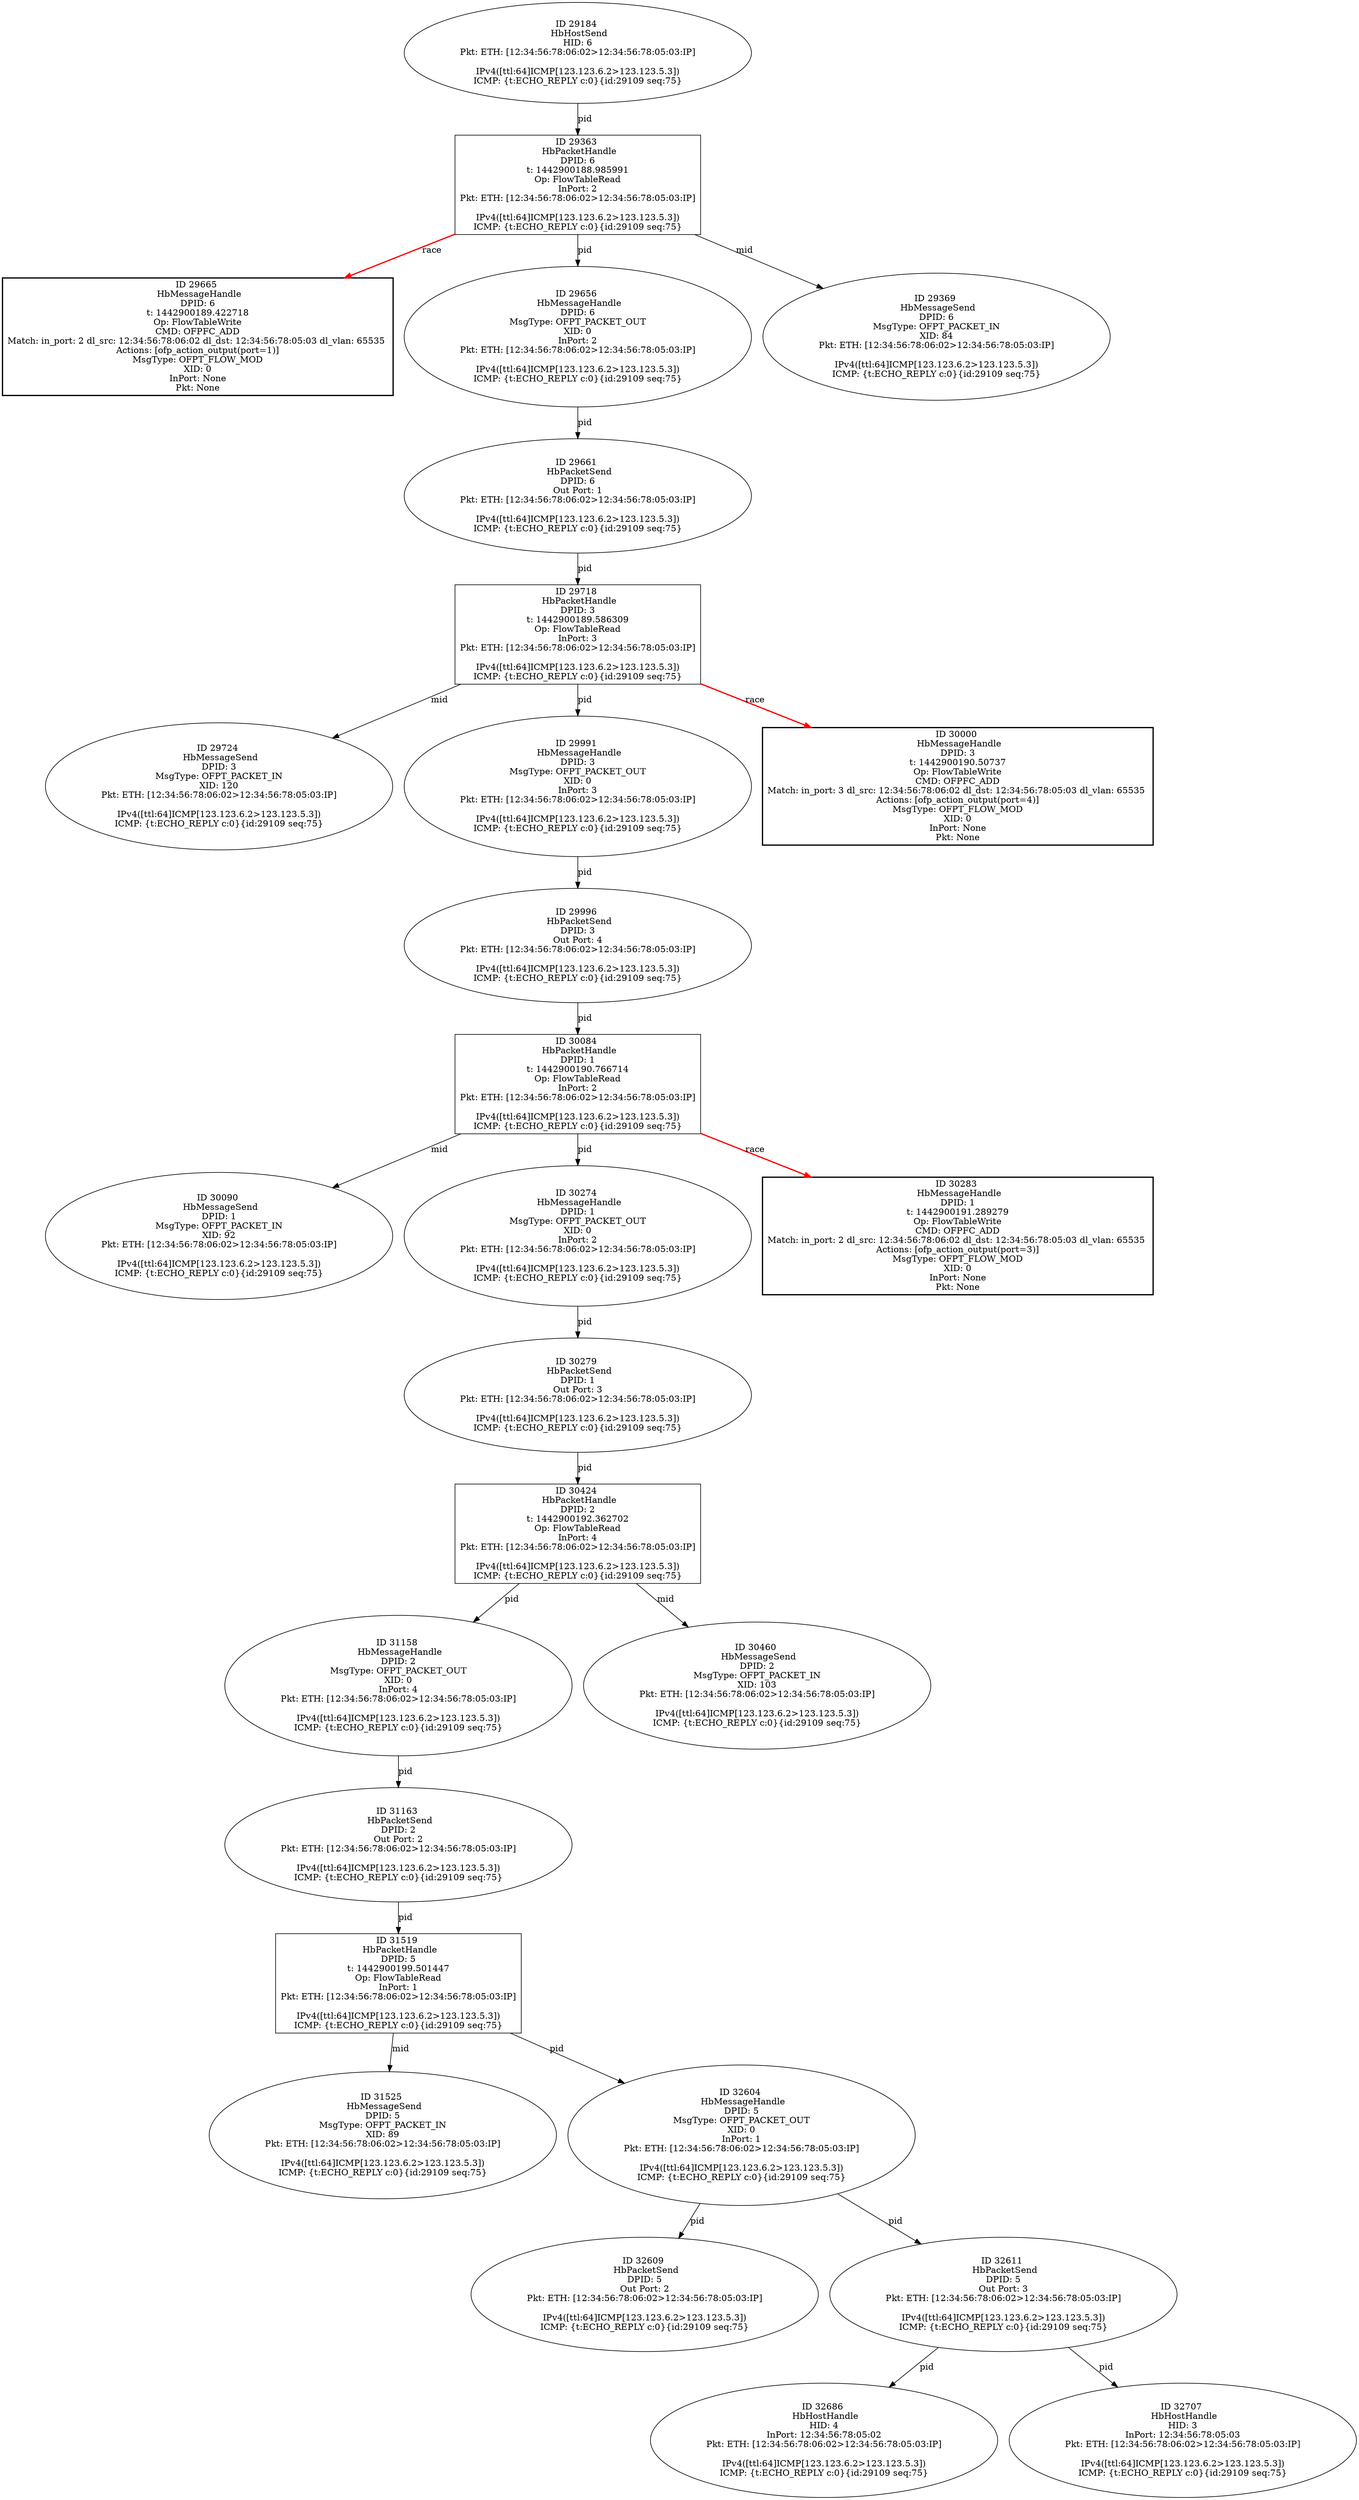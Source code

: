 strict digraph G {
29184 [shape=oval, event=<hb_events.HbHostSend object at 0x10dee8b10>, label="ID 29184 
 HbHostSend
HID: 6
Pkt: ETH: [12:34:56:78:06:02>12:34:56:78:05:03:IP]

IPv4([ttl:64]ICMP[123.123.6.2>123.123.5.3])
ICMP: {t:ECHO_REPLY c:0}{id:29109 seq:75}"];
29665 [shape=box, style=bold, event=<hb_events.HbMessageHandle object at 0x10e0fbbd0>, label="ID 29665 
 HbMessageHandle
DPID: 6
t: 1442900189.422718
Op: FlowTableWrite
CMD: OFPFC_ADD
Match: in_port: 2 dl_src: 12:34:56:78:06:02 dl_dst: 12:34:56:78:05:03 dl_vlan: 65535 
Actions: [ofp_action_output(port=1)]
MsgType: OFPT_FLOW_MOD
XID: 0
InPort: None
Pkt: None"];
30084 [shape=box, event=<hb_events.HbPacketHandle object at 0x10e2f3250>, label="ID 30084 
 HbPacketHandle
DPID: 1
t: 1442900190.766714
Op: FlowTableRead
InPort: 2
Pkt: ETH: [12:34:56:78:06:02>12:34:56:78:05:03:IP]

IPv4([ttl:64]ICMP[123.123.6.2>123.123.5.3])
ICMP: {t:ECHO_REPLY c:0}{id:29109 seq:75}"];
30090 [shape=oval, event=<hb_events.HbMessageSend object at 0x10e301710>, label="ID 30090 
 HbMessageSend
DPID: 1
MsgType: OFPT_PACKET_IN
XID: 92
Pkt: ETH: [12:34:56:78:06:02>12:34:56:78:05:03:IP]

IPv4([ttl:64]ICMP[123.123.6.2>123.123.5.3])
ICMP: {t:ECHO_REPLY c:0}{id:29109 seq:75}"];
29656 [shape=oval, event=<hb_events.HbMessageHandle object at 0x10e0c6110>, label="ID 29656 
 HbMessageHandle
DPID: 6
MsgType: OFPT_PACKET_OUT
XID: 0
InPort: 2
Pkt: ETH: [12:34:56:78:06:02>12:34:56:78:05:03:IP]

IPv4([ttl:64]ICMP[123.123.6.2>123.123.5.3])
ICMP: {t:ECHO_REPLY c:0}{id:29109 seq:75}"];
29718 [shape=box, event=<hb_events.HbPacketHandle object at 0x10e11b350>, label="ID 29718 
 HbPacketHandle
DPID: 3
t: 1442900189.586309
Op: FlowTableRead
InPort: 3
Pkt: ETH: [12:34:56:78:06:02>12:34:56:78:05:03:IP]

IPv4([ttl:64]ICMP[123.123.6.2>123.123.5.3])
ICMP: {t:ECHO_REPLY c:0}{id:29109 seq:75}"];
29724 [shape=oval, event=<hb_events.HbMessageSend object at 0x10e11ba90>, label="ID 29724 
 HbMessageSend
DPID: 3
MsgType: OFPT_PACKET_IN
XID: 120
Pkt: ETH: [12:34:56:78:06:02>12:34:56:78:05:03:IP]

IPv4([ttl:64]ICMP[123.123.6.2>123.123.5.3])
ICMP: {t:ECHO_REPLY c:0}{id:29109 seq:75}"];
31519 [shape=box, event=<hb_events.HbPacketHandle object at 0x10e9816d0>, label="ID 31519 
 HbPacketHandle
DPID: 5
t: 1442900199.501447
Op: FlowTableRead
InPort: 1
Pkt: ETH: [12:34:56:78:06:02>12:34:56:78:05:03:IP]

IPv4([ttl:64]ICMP[123.123.6.2>123.123.5.3])
ICMP: {t:ECHO_REPLY c:0}{id:29109 seq:75}"];
31525 [shape=oval, event=<hb_events.HbMessageSend object at 0x10e981e90>, label="ID 31525 
 HbMessageSend
DPID: 5
MsgType: OFPT_PACKET_IN
XID: 89
Pkt: ETH: [12:34:56:78:06:02>12:34:56:78:05:03:IP]

IPv4([ttl:64]ICMP[123.123.6.2>123.123.5.3])
ICMP: {t:ECHO_REPLY c:0}{id:29109 seq:75}"];
29991 [shape=oval, event=<hb_events.HbMessageHandle object at 0x10e245390>, label="ID 29991 
 HbMessageHandle
DPID: 3
MsgType: OFPT_PACKET_OUT
XID: 0
InPort: 3
Pkt: ETH: [12:34:56:78:06:02>12:34:56:78:05:03:IP]

IPv4([ttl:64]ICMP[123.123.6.2>123.123.5.3])
ICMP: {t:ECHO_REPLY c:0}{id:29109 seq:75}"];
29996 [shape=oval, event=<hb_events.HbPacketSend object at 0x10e25eb10>, label="ID 29996 
 HbPacketSend
DPID: 3
Out Port: 4
Pkt: ETH: [12:34:56:78:06:02>12:34:56:78:05:03:IP]

IPv4([ttl:64]ICMP[123.123.6.2>123.123.5.3])
ICMP: {t:ECHO_REPLY c:0}{id:29109 seq:75}"];
32686 [shape=oval, event=<hb_events.HbHostHandle object at 0x10eb7ef50>, label="ID 32686 
 HbHostHandle
HID: 4
InPort: 12:34:56:78:05:02
Pkt: ETH: [12:34:56:78:06:02>12:34:56:78:05:03:IP]

IPv4([ttl:64]ICMP[123.123.6.2>123.123.5.3])
ICMP: {t:ECHO_REPLY c:0}{id:29109 seq:75}"];
30000 [shape=box, style=bold, event=<hb_events.HbMessageHandle object at 0x10e26b7d0>, label="ID 30000 
 HbMessageHandle
DPID: 3
t: 1442900190.50737
Op: FlowTableWrite
CMD: OFPFC_ADD
Match: in_port: 3 dl_src: 12:34:56:78:06:02 dl_dst: 12:34:56:78:05:03 dl_vlan: 65535 
Actions: [ofp_action_output(port=4)]
MsgType: OFPT_FLOW_MOD
XID: 0
InPort: None
Pkt: None"];
29363 [shape=box, event=<hb_events.HbPacketHandle object at 0x10dfb9d90>, label="ID 29363 
 HbPacketHandle
DPID: 6
t: 1442900188.985991
Op: FlowTableRead
InPort: 2
Pkt: ETH: [12:34:56:78:06:02>12:34:56:78:05:03:IP]

IPv4([ttl:64]ICMP[123.123.6.2>123.123.5.3])
ICMP: {t:ECHO_REPLY c:0}{id:29109 seq:75}"];
31158 [shape=oval, event=<hb_events.HbMessageHandle object at 0x10e8b2810>, label="ID 31158 
 HbMessageHandle
DPID: 2
MsgType: OFPT_PACKET_OUT
XID: 0
InPort: 4
Pkt: ETH: [12:34:56:78:06:02>12:34:56:78:05:03:IP]

IPv4([ttl:64]ICMP[123.123.6.2>123.123.5.3])
ICMP: {t:ECHO_REPLY c:0}{id:29109 seq:75}"];
29369 [shape=oval, event=<hb_events.HbMessageSend object at 0x10dfc5c90>, label="ID 29369 
 HbMessageSend
DPID: 6
MsgType: OFPT_PACKET_IN
XID: 84
Pkt: ETH: [12:34:56:78:06:02>12:34:56:78:05:03:IP]

IPv4([ttl:64]ICMP[123.123.6.2>123.123.5.3])
ICMP: {t:ECHO_REPLY c:0}{id:29109 seq:75}"];
31163 [shape=oval, event=<hb_events.HbPacketSend object at 0x10e8b9110>, label="ID 31163 
 HbPacketSend
DPID: 2
Out Port: 2
Pkt: ETH: [12:34:56:78:06:02>12:34:56:78:05:03:IP]

IPv4([ttl:64]ICMP[123.123.6.2>123.123.5.3])
ICMP: {t:ECHO_REPLY c:0}{id:29109 seq:75}"];
30274 [shape=oval, event=<hb_events.HbMessageHandle object at 0x10e3f66d0>, label="ID 30274 
 HbMessageHandle
DPID: 1
MsgType: OFPT_PACKET_OUT
XID: 0
InPort: 2
Pkt: ETH: [12:34:56:78:06:02>12:34:56:78:05:03:IP]

IPv4([ttl:64]ICMP[123.123.6.2>123.123.5.3])
ICMP: {t:ECHO_REPLY c:0}{id:29109 seq:75}"];
32707 [shape=oval, event=<hb_events.HbHostHandle object at 0x10eb86b90>, label="ID 32707 
 HbHostHandle
HID: 3
InPort: 12:34:56:78:05:03
Pkt: ETH: [12:34:56:78:06:02>12:34:56:78:05:03:IP]

IPv4([ttl:64]ICMP[123.123.6.2>123.123.5.3])
ICMP: {t:ECHO_REPLY c:0}{id:29109 seq:75}"];
30279 [shape=oval, event=<hb_events.HbPacketSend object at 0x10e404a90>, label="ID 30279 
 HbPacketSend
DPID: 1
Out Port: 3
Pkt: ETH: [12:34:56:78:06:02>12:34:56:78:05:03:IP]

IPv4([ttl:64]ICMP[123.123.6.2>123.123.5.3])
ICMP: {t:ECHO_REPLY c:0}{id:29109 seq:75}"];
30283 [shape=box, style=bold, event=<hb_events.HbMessageHandle object at 0x10e411890>, label="ID 30283 
 HbMessageHandle
DPID: 1
t: 1442900191.289279
Op: FlowTableWrite
CMD: OFPFC_ADD
Match: in_port: 2 dl_src: 12:34:56:78:06:02 dl_dst: 12:34:56:78:05:03 dl_vlan: 65535 
Actions: [ofp_action_output(port=3)]
MsgType: OFPT_FLOW_MOD
XID: 0
InPort: None
Pkt: None"];
30424 [shape=box, event=<hb_events.HbPacketHandle object at 0x10e4d2e50>, label="ID 30424 
 HbPacketHandle
DPID: 2
t: 1442900192.362702
Op: FlowTableRead
InPort: 4
Pkt: ETH: [12:34:56:78:06:02>12:34:56:78:05:03:IP]

IPv4([ttl:64]ICMP[123.123.6.2>123.123.5.3])
ICMP: {t:ECHO_REPLY c:0}{id:29109 seq:75}"];
32604 [shape=oval, event=<hb_events.HbMessageHandle object at 0x10eb6cb50>, label="ID 32604 
 HbMessageHandle
DPID: 5
MsgType: OFPT_PACKET_OUT
XID: 0
InPort: 1
Pkt: ETH: [12:34:56:78:06:02>12:34:56:78:05:03:IP]

IPv4([ttl:64]ICMP[123.123.6.2>123.123.5.3])
ICMP: {t:ECHO_REPLY c:0}{id:29109 seq:75}"];
29661 [shape=oval, event=<hb_events.HbPacketSend object at 0x10e0c6a50>, label="ID 29661 
 HbPacketSend
DPID: 6
Out Port: 1
Pkt: ETH: [12:34:56:78:06:02>12:34:56:78:05:03:IP]

IPv4([ttl:64]ICMP[123.123.6.2>123.123.5.3])
ICMP: {t:ECHO_REPLY c:0}{id:29109 seq:75}"];
32609 [shape=oval, event=<hb_events.HbPacketSend object at 0x10eb73090>, label="ID 32609 
 HbPacketSend
DPID: 5
Out Port: 2
Pkt: ETH: [12:34:56:78:06:02>12:34:56:78:05:03:IP]

IPv4([ttl:64]ICMP[123.123.6.2>123.123.5.3])
ICMP: {t:ECHO_REPLY c:0}{id:29109 seq:75}"];
32611 [shape=oval, event=<hb_events.HbPacketSend object at 0x10eb732d0>, label="ID 32611 
 HbPacketSend
DPID: 5
Out Port: 3
Pkt: ETH: [12:34:56:78:06:02>12:34:56:78:05:03:IP]

IPv4([ttl:64]ICMP[123.123.6.2>123.123.5.3])
ICMP: {t:ECHO_REPLY c:0}{id:29109 seq:75}"];
30460 [shape=oval, event=<hb_events.HbMessageSend object at 0x10e4d8290>, label="ID 30460 
 HbMessageSend
DPID: 2
MsgType: OFPT_PACKET_IN
XID: 103
Pkt: ETH: [12:34:56:78:06:02>12:34:56:78:05:03:IP]

IPv4([ttl:64]ICMP[123.123.6.2>123.123.5.3])
ICMP: {t:ECHO_REPLY c:0}{id:29109 seq:75}"];
29184 -> 29363  [rel=pid, label=pid];
30084 -> 30090  [rel=mid, label=mid];
30084 -> 30283  [harmful=True, color=red, style=bold, rel=race, label=race];
30084 -> 30274  [rel=pid, label=pid];
29656 -> 29661  [rel=pid, label=pid];
29718 -> 30000  [harmful=True, color=red, style=bold, rel=race, label=race];
29718 -> 29724  [rel=mid, label=mid];
29718 -> 29991  [rel=pid, label=pid];
31519 -> 32604  [rel=pid, label=pid];
31519 -> 31525  [rel=mid, label=mid];
29991 -> 29996  [rel=pid, label=pid];
29996 -> 30084  [rel=pid, label=pid];
29363 -> 29656  [rel=pid, label=pid];
29363 -> 29369  [rel=mid, label=mid];
29363 -> 29665  [harmful=True, color=red, style=bold, rel=race, label=race];
31158 -> 31163  [rel=pid, label=pid];
31163 -> 31519  [rel=pid, label=pid];
30274 -> 30279  [rel=pid, label=pid];
30279 -> 30424  [rel=pid, label=pid];
30424 -> 30460  [rel=mid, label=mid];
30424 -> 31158  [rel=pid, label=pid];
32604 -> 32609  [rel=pid, label=pid];
32604 -> 32611  [rel=pid, label=pid];
29661 -> 29718  [rel=pid, label=pid];
32611 -> 32707  [rel=pid, label=pid];
32611 -> 32686  [rel=pid, label=pid];
}
